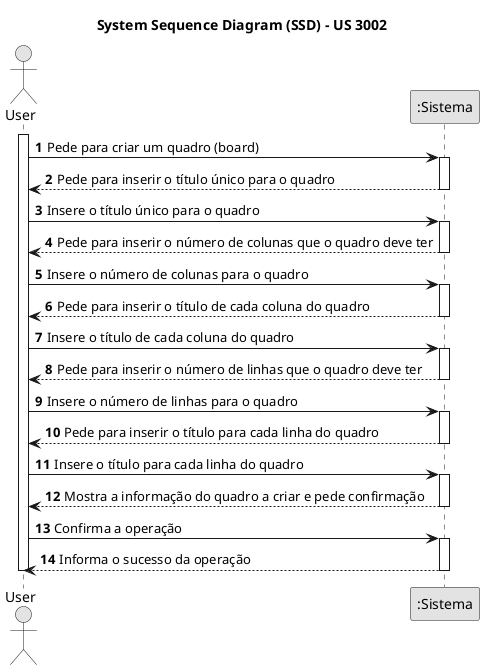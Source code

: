 @startuml
skinparam monochrome true
skinparam packageStyle rectangle
skinparam shadowing false

title System Sequence Diagram (SSD) - US 3002
autonumber

actor "User" as user
participant ":Sistema" as Sistema

activate user

    user -> Sistema : Pede para criar um quadro (board)
    activate Sistema
        Sistema --> user : Pede para inserir o título único para o quadro
    deactivate Sistema

    user -> Sistema : Insere o título único para o quadro
    activate Sistema
        Sistema --> user : Pede para inserir o número de colunas que o quadro deve ter
    deactivate Sistema

    user -> Sistema : Insere o número de colunas para o quadro
    activate Sistema
        Sistema --> user : Pede para inserir o título de cada coluna do quadro
    deactivate Sistema

    user -> Sistema : Insere o título de cada coluna do quadro
    activate Sistema
        Sistema --> user : Pede para inserir o número de linhas que o quadro deve ter
    deactivate Sistema

    user -> Sistema : Insere o número de linhas para o quadro
    activate Sistema
        Sistema --> user : Pede para inserir o título para cada linha do quadro
    deactivate Sistema

    user -> Sistema : Insere o título para cada linha do quadro
    activate Sistema
        Sistema --> user : Mostra a informação do quadro a criar e pede confirmação
    deactivate Sistema

    user -> Sistema : Confirma a operação
    activate Sistema
        Sistema --> user : Informa o sucesso da operação
    deactivate Sistema

deactivate user

@enduml